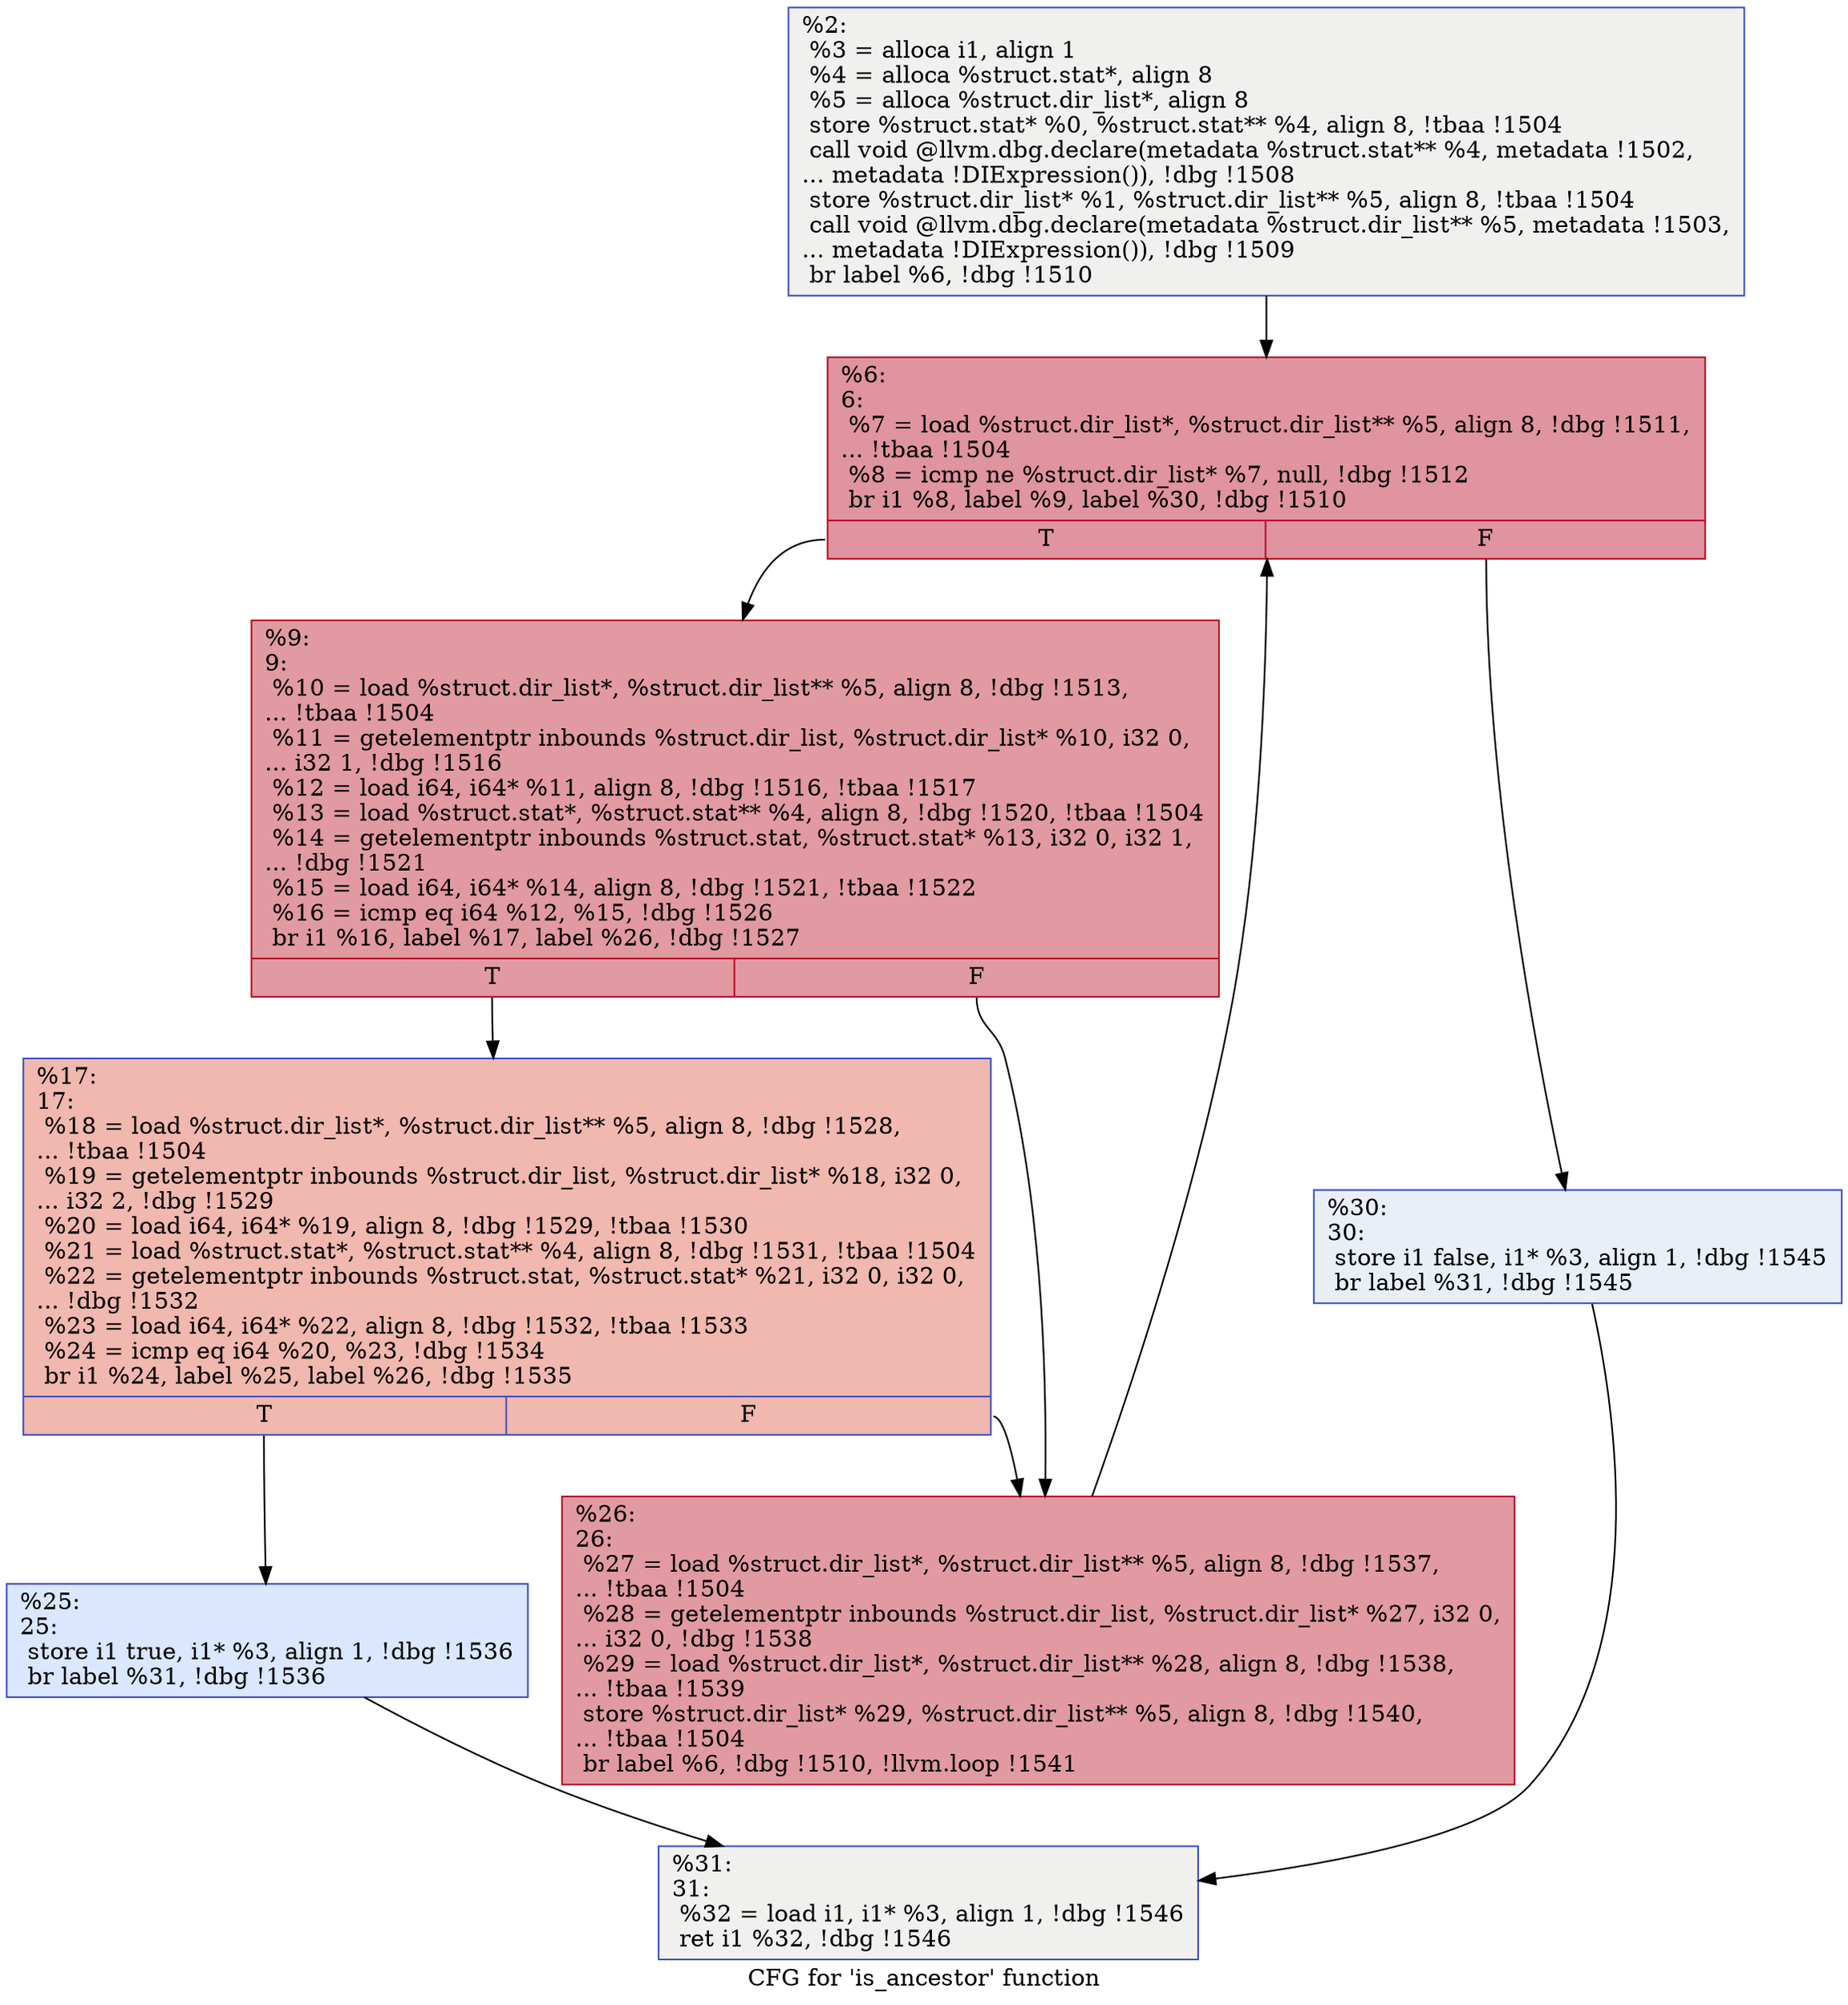 digraph "CFG for 'is_ancestor' function" {
	label="CFG for 'is_ancestor' function";

	Node0xe38a00 [shape=record,color="#3d50c3ff", style=filled, fillcolor="#dedcdb70",label="{%2:\l  %3 = alloca i1, align 1\l  %4 = alloca %struct.stat*, align 8\l  %5 = alloca %struct.dir_list*, align 8\l  store %struct.stat* %0, %struct.stat** %4, align 8, !tbaa !1504\l  call void @llvm.dbg.declare(metadata %struct.stat** %4, metadata !1502,\l... metadata !DIExpression()), !dbg !1508\l  store %struct.dir_list* %1, %struct.dir_list** %5, align 8, !tbaa !1504\l  call void @llvm.dbg.declare(metadata %struct.dir_list** %5, metadata !1503,\l... metadata !DIExpression()), !dbg !1509\l  br label %6, !dbg !1510\l}"];
	Node0xe38a00 -> Node0xe38a50;
	Node0xe38a50 [shape=record,color="#b70d28ff", style=filled, fillcolor="#b70d2870",label="{%6:\l6:                                                \l  %7 = load %struct.dir_list*, %struct.dir_list** %5, align 8, !dbg !1511,\l... !tbaa !1504\l  %8 = icmp ne %struct.dir_list* %7, null, !dbg !1512\l  br i1 %8, label %9, label %30, !dbg !1510\l|{<s0>T|<s1>F}}"];
	Node0xe38a50:s0 -> Node0xe38aa0;
	Node0xe38a50:s1 -> Node0xe38be0;
	Node0xe38aa0 [shape=record,color="#b70d28ff", style=filled, fillcolor="#bb1b2c70",label="{%9:\l9:                                                \l  %10 = load %struct.dir_list*, %struct.dir_list** %5, align 8, !dbg !1513,\l... !tbaa !1504\l  %11 = getelementptr inbounds %struct.dir_list, %struct.dir_list* %10, i32 0,\l... i32 1, !dbg !1516\l  %12 = load i64, i64* %11, align 8, !dbg !1516, !tbaa !1517\l  %13 = load %struct.stat*, %struct.stat** %4, align 8, !dbg !1520, !tbaa !1504\l  %14 = getelementptr inbounds %struct.stat, %struct.stat* %13, i32 0, i32 1,\l... !dbg !1521\l  %15 = load i64, i64* %14, align 8, !dbg !1521, !tbaa !1522\l  %16 = icmp eq i64 %12, %15, !dbg !1526\l  br i1 %16, label %17, label %26, !dbg !1527\l|{<s0>T|<s1>F}}"];
	Node0xe38aa0:s0 -> Node0xe38af0;
	Node0xe38aa0:s1 -> Node0xe38b90;
	Node0xe38af0 [shape=record,color="#3d50c3ff", style=filled, fillcolor="#dc5d4a70",label="{%17:\l17:                                               \l  %18 = load %struct.dir_list*, %struct.dir_list** %5, align 8, !dbg !1528,\l... !tbaa !1504\l  %19 = getelementptr inbounds %struct.dir_list, %struct.dir_list* %18, i32 0,\l... i32 2, !dbg !1529\l  %20 = load i64, i64* %19, align 8, !dbg !1529, !tbaa !1530\l  %21 = load %struct.stat*, %struct.stat** %4, align 8, !dbg !1531, !tbaa !1504\l  %22 = getelementptr inbounds %struct.stat, %struct.stat* %21, i32 0, i32 0,\l... !dbg !1532\l  %23 = load i64, i64* %22, align 8, !dbg !1532, !tbaa !1533\l  %24 = icmp eq i64 %20, %23, !dbg !1534\l  br i1 %24, label %25, label %26, !dbg !1535\l|{<s0>T|<s1>F}}"];
	Node0xe38af0:s0 -> Node0xe38b40;
	Node0xe38af0:s1 -> Node0xe38b90;
	Node0xe38b40 [shape=record,color="#3d50c3ff", style=filled, fillcolor="#abc8fd70",label="{%25:\l25:                                               \l  store i1 true, i1* %3, align 1, !dbg !1536\l  br label %31, !dbg !1536\l}"];
	Node0xe38b40 -> Node0xe38c30;
	Node0xe38b90 [shape=record,color="#b70d28ff", style=filled, fillcolor="#bb1b2c70",label="{%26:\l26:                                               \l  %27 = load %struct.dir_list*, %struct.dir_list** %5, align 8, !dbg !1537,\l... !tbaa !1504\l  %28 = getelementptr inbounds %struct.dir_list, %struct.dir_list* %27, i32 0,\l... i32 0, !dbg !1538\l  %29 = load %struct.dir_list*, %struct.dir_list** %28, align 8, !dbg !1538,\l... !tbaa !1539\l  store %struct.dir_list* %29, %struct.dir_list** %5, align 8, !dbg !1540,\l... !tbaa !1504\l  br label %6, !dbg !1510, !llvm.loop !1541\l}"];
	Node0xe38b90 -> Node0xe38a50;
	Node0xe38be0 [shape=record,color="#3d50c3ff", style=filled, fillcolor="#cedaeb70",label="{%30:\l30:                                               \l  store i1 false, i1* %3, align 1, !dbg !1545\l  br label %31, !dbg !1545\l}"];
	Node0xe38be0 -> Node0xe38c30;
	Node0xe38c30 [shape=record,color="#3d50c3ff", style=filled, fillcolor="#dedcdb70",label="{%31:\l31:                                               \l  %32 = load i1, i1* %3, align 1, !dbg !1546\l  ret i1 %32, !dbg !1546\l}"];
}
